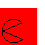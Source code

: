 prologues := 3;     % sortie EPS
color red;

red = (1,0,0);
beginfig(1)
fill (-3,-3) -- (-3,13) -- (13,13) -- (13,-3) -- cycle withcolor(red);
pickup pencircle scaled .25
draw (8,8) .. (2,8) ... (2,2) .. (8,2) -- (1,5) -- cycle;
%draw (8,8) -- (2,8) -- (2,2) -- (8,2) -- (8,5) -- (5,5);
endfig;

color red;
red = (.8,.8,.8);
beginfig(2)
fill (-3,-3) -- (-3,13) -- (13,13) -- (13,-3) -- cycle withcolor(red);
pickup pencircle scaled .25
draw (8,8) .. (2,8) ... (2,2) .. (8,2) -- (8,5) -- (5,5);
draw (8,8) -- (2,8) -- (2,2) -- (8,2) -- (8,5) -- (5,5);

endfig;
end
